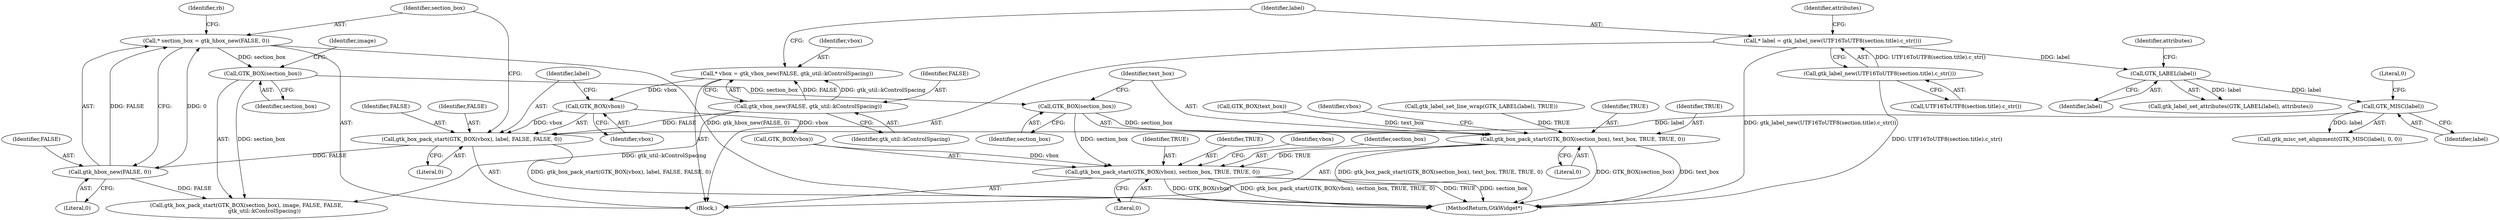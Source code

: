 digraph "0_Chrome_d151a5ef5e357e7d7187fcc1aa8fbb6c31f223cb@pointer" {
"1000232" [label="(Call,GTK_BOX(section_box))"];
"1000165" [label="(Call,GTK_BOX(section_box))"];
"1000143" [label="(Call,* section_box = gtk_hbox_new(FALSE, 0))"];
"1000145" [label="(Call,gtk_hbox_new(FALSE, 0))"];
"1000135" [label="(Call,gtk_box_pack_start(GTK_BOX(vbox), label, FALSE, FALSE, 0))"];
"1000136" [label="(Call,GTK_BOX(vbox))"];
"1000106" [label="(Call,* vbox = gtk_vbox_new(FALSE, gtk_util::kControlSpacing))"];
"1000108" [label="(Call,gtk_vbox_new(FALSE, gtk_util::kControlSpacing))"];
"1000131" [label="(Call,GTK_MISC(label))"];
"1000125" [label="(Call,GTK_LABEL(label))"];
"1000112" [label="(Call,* label = gtk_label_new(UTF16ToUTF8(section.title).c_str()))"];
"1000114" [label="(Call,gtk_label_new(UTF16ToUTF8(section.title).c_str()))"];
"1000231" [label="(Call,gtk_box_pack_start(GTK_BOX(section_box), text_box, TRUE, TRUE, 0))"];
"1000238" [label="(Call,gtk_box_pack_start(GTK_BOX(vbox), section_box, TRUE, TRUE, 0))"];
"1000131" [label="(Call,GTK_MISC(label))"];
"1000167" [label="(Identifier,image)"];
"1000242" [label="(Identifier,TRUE)"];
"1000145" [label="(Call,gtk_hbox_new(FALSE, 0))"];
"1000243" [label="(Identifier,TRUE)"];
"1000233" [label="(Identifier,section_box)"];
"1000137" [label="(Identifier,vbox)"];
"1000104" [label="(Block,)"];
"1000141" [label="(Literal,0)"];
"1000237" [label="(Literal,0)"];
"1000143" [label="(Call,* section_box = gtk_hbox_new(FALSE, 0))"];
"1000118" [label="(Identifier,attributes)"];
"1000150" [label="(Identifier,rb)"];
"1000106" [label="(Call,* vbox = gtk_vbox_new(FALSE, gtk_util::kControlSpacing))"];
"1000140" [label="(Identifier,FALSE)"];
"1000130" [label="(Call,gtk_misc_set_alignment(GTK_MISC(label), 0, 0))"];
"1000125" [label="(Call,GTK_LABEL(label))"];
"1000136" [label="(Call,GTK_BOX(vbox))"];
"1000231" [label="(Call,gtk_box_pack_start(GTK_BOX(section_box), text_box, TRUE, TRUE, 0))"];
"1000115" [label="(Call,UTF16ToUTF8(section.title).c_str())"];
"1000132" [label="(Identifier,label)"];
"1000239" [label="(Call,GTK_BOX(vbox))"];
"1000220" [label="(Call,GTK_BOX(text_box))"];
"1000127" [label="(Identifier,attributes)"];
"1000165" [label="(Call,GTK_BOX(section_box))"];
"1000166" [label="(Identifier,section_box)"];
"1000247" [label="(MethodReturn,GtkWidget*)"];
"1000126" [label="(Identifier,label)"];
"1000135" [label="(Call,gtk_box_pack_start(GTK_BOX(vbox), label, FALSE, FALSE, 0))"];
"1000244" [label="(Literal,0)"];
"1000110" [label="(Identifier,gtk_util::kControlSpacing)"];
"1000240" [label="(Identifier,vbox)"];
"1000114" [label="(Call,gtk_label_new(UTF16ToUTF8(section.title).c_str()))"];
"1000234" [label="(Identifier,text_box)"];
"1000109" [label="(Identifier,FALSE)"];
"1000113" [label="(Identifier,label)"];
"1000246" [label="(Identifier,vbox)"];
"1000139" [label="(Identifier,FALSE)"];
"1000133" [label="(Literal,0)"];
"1000147" [label="(Literal,0)"];
"1000238" [label="(Call,gtk_box_pack_start(GTK_BOX(vbox), section_box, TRUE, TRUE, 0))"];
"1000144" [label="(Identifier,section_box)"];
"1000164" [label="(Call,gtk_box_pack_start(GTK_BOX(section_box), image, FALSE, FALSE,\n                     gtk_util::kControlSpacing))"];
"1000211" [label="(Call,gtk_label_set_line_wrap(GTK_LABEL(label), TRUE))"];
"1000112" [label="(Call,* label = gtk_label_new(UTF16ToUTF8(section.title).c_str()))"];
"1000146" [label="(Identifier,FALSE)"];
"1000241" [label="(Identifier,section_box)"];
"1000236" [label="(Identifier,TRUE)"];
"1000108" [label="(Call,gtk_vbox_new(FALSE, gtk_util::kControlSpacing))"];
"1000107" [label="(Identifier,vbox)"];
"1000232" [label="(Call,GTK_BOX(section_box))"];
"1000138" [label="(Identifier,label)"];
"1000235" [label="(Identifier,TRUE)"];
"1000124" [label="(Call,gtk_label_set_attributes(GTK_LABEL(label), attributes))"];
"1000232" -> "1000231"  [label="AST: "];
"1000232" -> "1000233"  [label="CFG: "];
"1000233" -> "1000232"  [label="AST: "];
"1000234" -> "1000232"  [label="CFG: "];
"1000232" -> "1000231"  [label="DDG: section_box"];
"1000165" -> "1000232"  [label="DDG: section_box"];
"1000232" -> "1000238"  [label="DDG: section_box"];
"1000165" -> "1000164"  [label="AST: "];
"1000165" -> "1000166"  [label="CFG: "];
"1000166" -> "1000165"  [label="AST: "];
"1000167" -> "1000165"  [label="CFG: "];
"1000165" -> "1000164"  [label="DDG: section_box"];
"1000143" -> "1000165"  [label="DDG: section_box"];
"1000143" -> "1000104"  [label="AST: "];
"1000143" -> "1000145"  [label="CFG: "];
"1000144" -> "1000143"  [label="AST: "];
"1000145" -> "1000143"  [label="AST: "];
"1000150" -> "1000143"  [label="CFG: "];
"1000143" -> "1000247"  [label="DDG: gtk_hbox_new(FALSE, 0)"];
"1000145" -> "1000143"  [label="DDG: FALSE"];
"1000145" -> "1000143"  [label="DDG: 0"];
"1000145" -> "1000147"  [label="CFG: "];
"1000146" -> "1000145"  [label="AST: "];
"1000147" -> "1000145"  [label="AST: "];
"1000135" -> "1000145"  [label="DDG: FALSE"];
"1000145" -> "1000164"  [label="DDG: FALSE"];
"1000135" -> "1000104"  [label="AST: "];
"1000135" -> "1000141"  [label="CFG: "];
"1000136" -> "1000135"  [label="AST: "];
"1000138" -> "1000135"  [label="AST: "];
"1000139" -> "1000135"  [label="AST: "];
"1000140" -> "1000135"  [label="AST: "];
"1000141" -> "1000135"  [label="AST: "];
"1000144" -> "1000135"  [label="CFG: "];
"1000135" -> "1000247"  [label="DDG: gtk_box_pack_start(GTK_BOX(vbox), label, FALSE, FALSE, 0)"];
"1000136" -> "1000135"  [label="DDG: vbox"];
"1000131" -> "1000135"  [label="DDG: label"];
"1000108" -> "1000135"  [label="DDG: FALSE"];
"1000136" -> "1000137"  [label="CFG: "];
"1000137" -> "1000136"  [label="AST: "];
"1000138" -> "1000136"  [label="CFG: "];
"1000106" -> "1000136"  [label="DDG: vbox"];
"1000136" -> "1000239"  [label="DDG: vbox"];
"1000106" -> "1000104"  [label="AST: "];
"1000106" -> "1000108"  [label="CFG: "];
"1000107" -> "1000106"  [label="AST: "];
"1000108" -> "1000106"  [label="AST: "];
"1000113" -> "1000106"  [label="CFG: "];
"1000108" -> "1000106"  [label="DDG: FALSE"];
"1000108" -> "1000106"  [label="DDG: gtk_util::kControlSpacing"];
"1000108" -> "1000110"  [label="CFG: "];
"1000109" -> "1000108"  [label="AST: "];
"1000110" -> "1000108"  [label="AST: "];
"1000108" -> "1000164"  [label="DDG: gtk_util::kControlSpacing"];
"1000131" -> "1000130"  [label="AST: "];
"1000131" -> "1000132"  [label="CFG: "];
"1000132" -> "1000131"  [label="AST: "];
"1000133" -> "1000131"  [label="CFG: "];
"1000131" -> "1000130"  [label="DDG: label"];
"1000125" -> "1000131"  [label="DDG: label"];
"1000125" -> "1000124"  [label="AST: "];
"1000125" -> "1000126"  [label="CFG: "];
"1000126" -> "1000125"  [label="AST: "];
"1000127" -> "1000125"  [label="CFG: "];
"1000125" -> "1000124"  [label="DDG: label"];
"1000112" -> "1000125"  [label="DDG: label"];
"1000112" -> "1000104"  [label="AST: "];
"1000112" -> "1000114"  [label="CFG: "];
"1000113" -> "1000112"  [label="AST: "];
"1000114" -> "1000112"  [label="AST: "];
"1000118" -> "1000112"  [label="CFG: "];
"1000112" -> "1000247"  [label="DDG: gtk_label_new(UTF16ToUTF8(section.title).c_str())"];
"1000114" -> "1000112"  [label="DDG: UTF16ToUTF8(section.title).c_str()"];
"1000114" -> "1000115"  [label="CFG: "];
"1000115" -> "1000114"  [label="AST: "];
"1000114" -> "1000247"  [label="DDG: UTF16ToUTF8(section.title).c_str()"];
"1000231" -> "1000104"  [label="AST: "];
"1000231" -> "1000237"  [label="CFG: "];
"1000234" -> "1000231"  [label="AST: "];
"1000235" -> "1000231"  [label="AST: "];
"1000236" -> "1000231"  [label="AST: "];
"1000237" -> "1000231"  [label="AST: "];
"1000240" -> "1000231"  [label="CFG: "];
"1000231" -> "1000247"  [label="DDG: gtk_box_pack_start(GTK_BOX(section_box), text_box, TRUE, TRUE, 0)"];
"1000231" -> "1000247"  [label="DDG: GTK_BOX(section_box)"];
"1000231" -> "1000247"  [label="DDG: text_box"];
"1000220" -> "1000231"  [label="DDG: text_box"];
"1000211" -> "1000231"  [label="DDG: TRUE"];
"1000231" -> "1000238"  [label="DDG: TRUE"];
"1000238" -> "1000104"  [label="AST: "];
"1000238" -> "1000244"  [label="CFG: "];
"1000239" -> "1000238"  [label="AST: "];
"1000241" -> "1000238"  [label="AST: "];
"1000242" -> "1000238"  [label="AST: "];
"1000243" -> "1000238"  [label="AST: "];
"1000244" -> "1000238"  [label="AST: "];
"1000246" -> "1000238"  [label="CFG: "];
"1000238" -> "1000247"  [label="DDG: GTK_BOX(vbox)"];
"1000238" -> "1000247"  [label="DDG: gtk_box_pack_start(GTK_BOX(vbox), section_box, TRUE, TRUE, 0)"];
"1000238" -> "1000247"  [label="DDG: TRUE"];
"1000238" -> "1000247"  [label="DDG: section_box"];
"1000239" -> "1000238"  [label="DDG: vbox"];
}
